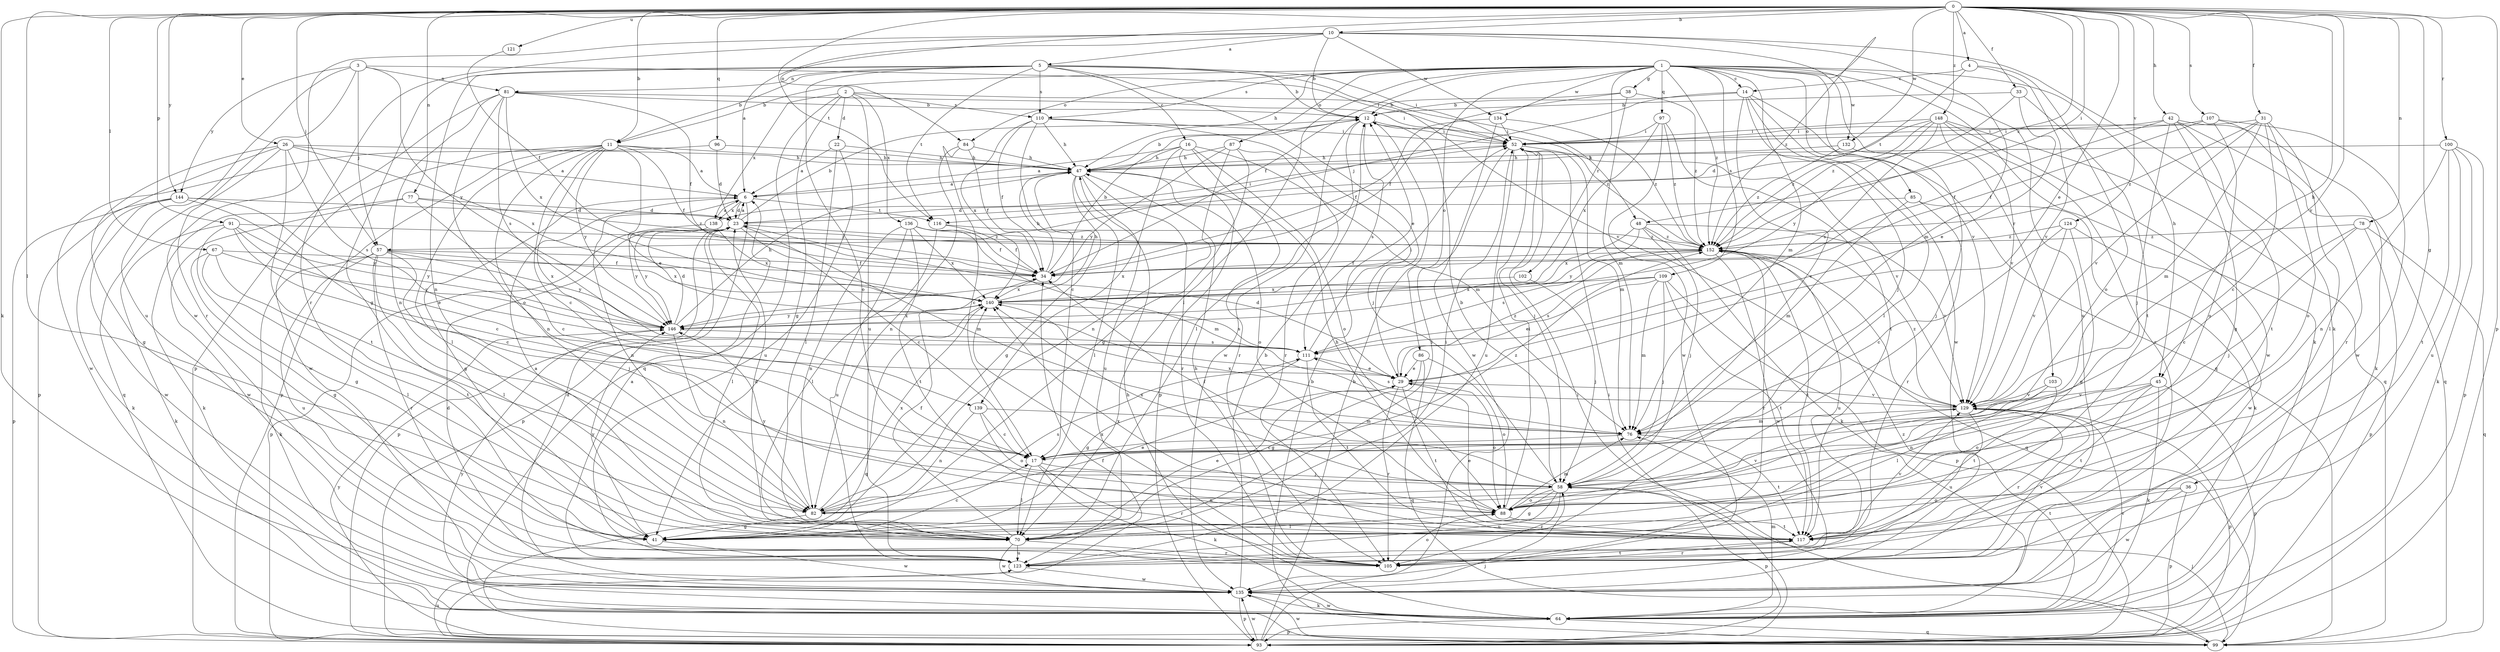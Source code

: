 strict digraph  {
0;
1;
2;
3;
4;
5;
6;
10;
11;
12;
14;
16;
17;
22;
23;
26;
29;
31;
33;
34;
36;
38;
41;
42;
45;
47;
48;
52;
57;
58;
64;
67;
70;
76;
77;
78;
81;
82;
84;
85;
86;
87;
88;
91;
93;
96;
97;
99;
100;
102;
103;
105;
107;
109;
110;
111;
116;
117;
121;
123;
124;
129;
132;
134;
135;
136;
138;
139;
140;
144;
146;
148;
152;
0 -> 4  [label=a];
0 -> 10  [label=b];
0 -> 11  [label=b];
0 -> 26  [label=e];
0 -> 29  [label=e];
0 -> 31  [label=f];
0 -> 33  [label=f];
0 -> 36  [label=g];
0 -> 42  [label=h];
0 -> 45  [label=h];
0 -> 48  [label=i];
0 -> 57  [label=j];
0 -> 64  [label=k];
0 -> 67  [label=l];
0 -> 70  [label=l];
0 -> 77  [label=n];
0 -> 78  [label=n];
0 -> 84  [label=o];
0 -> 91  [label=p];
0 -> 93  [label=p];
0 -> 96  [label=q];
0 -> 100  [label=r];
0 -> 107  [label=s];
0 -> 116  [label=t];
0 -> 121  [label=u];
0 -> 124  [label=v];
0 -> 129  [label=v];
0 -> 132  [label=w];
0 -> 144  [label=y];
0 -> 148  [label=z];
0 -> 152  [label=z];
1 -> 11  [label=b];
1 -> 14  [label=c];
1 -> 34  [label=f];
1 -> 38  [label=g];
1 -> 45  [label=h];
1 -> 47  [label=h];
1 -> 64  [label=k];
1 -> 70  [label=l];
1 -> 76  [label=m];
1 -> 84  [label=o];
1 -> 85  [label=o];
1 -> 86  [label=o];
1 -> 87  [label=o];
1 -> 97  [label=q];
1 -> 102  [label=r];
1 -> 103  [label=r];
1 -> 109  [label=s];
1 -> 110  [label=s];
1 -> 123  [label=u];
1 -> 129  [label=v];
1 -> 132  [label=w];
1 -> 134  [label=w];
1 -> 152  [label=z];
2 -> 22  [label=d];
2 -> 41  [label=g];
2 -> 48  [label=i];
2 -> 99  [label=q];
2 -> 110  [label=s];
2 -> 123  [label=u];
2 -> 136  [label=x];
2 -> 138  [label=x];
3 -> 52  [label=i];
3 -> 57  [label=j];
3 -> 81  [label=n];
3 -> 105  [label=r];
3 -> 123  [label=u];
3 -> 144  [label=y];
3 -> 146  [label=y];
4 -> 14  [label=c];
4 -> 88  [label=o];
4 -> 116  [label=t];
4 -> 129  [label=v];
5 -> 11  [label=b];
5 -> 12  [label=b];
5 -> 16  [label=c];
5 -> 29  [label=e];
5 -> 41  [label=g];
5 -> 52  [label=i];
5 -> 81  [label=n];
5 -> 82  [label=n];
5 -> 88  [label=o];
5 -> 110  [label=s];
5 -> 116  [label=t];
5 -> 129  [label=v];
6 -> 23  [label=d];
6 -> 41  [label=g];
6 -> 82  [label=n];
6 -> 93  [label=p];
6 -> 116  [label=t];
6 -> 138  [label=x];
10 -> 5  [label=a];
10 -> 6  [label=a];
10 -> 12  [label=b];
10 -> 64  [label=k];
10 -> 76  [label=m];
10 -> 105  [label=r];
10 -> 134  [label=w];
10 -> 135  [label=w];
10 -> 152  [label=z];
11 -> 6  [label=a];
11 -> 17  [label=c];
11 -> 29  [label=e];
11 -> 34  [label=f];
11 -> 47  [label=h];
11 -> 70  [label=l];
11 -> 82  [label=n];
11 -> 93  [label=p];
11 -> 135  [label=w];
11 -> 139  [label=x];
11 -> 146  [label=y];
12 -> 52  [label=i];
12 -> 70  [label=l];
12 -> 111  [label=s];
12 -> 135  [label=w];
12 -> 152  [label=z];
14 -> 12  [label=b];
14 -> 17  [label=c];
14 -> 57  [label=j];
14 -> 58  [label=j];
14 -> 70  [label=l];
14 -> 99  [label=q];
14 -> 135  [label=w];
16 -> 6  [label=a];
16 -> 47  [label=h];
16 -> 76  [label=m];
16 -> 88  [label=o];
16 -> 93  [label=p];
16 -> 105  [label=r];
16 -> 139  [label=x];
17 -> 58  [label=j];
17 -> 64  [label=k];
17 -> 70  [label=l];
17 -> 105  [label=r];
17 -> 152  [label=z];
22 -> 6  [label=a];
22 -> 47  [label=h];
22 -> 70  [label=l];
22 -> 123  [label=u];
23 -> 6  [label=a];
23 -> 12  [label=b];
23 -> 17  [label=c];
23 -> 70  [label=l];
23 -> 76  [label=m];
23 -> 93  [label=p];
23 -> 146  [label=y];
23 -> 152  [label=z];
26 -> 6  [label=a];
26 -> 41  [label=g];
26 -> 47  [label=h];
26 -> 93  [label=p];
26 -> 99  [label=q];
26 -> 111  [label=s];
26 -> 117  [label=t];
26 -> 140  [label=x];
29 -> 23  [label=d];
29 -> 88  [label=o];
29 -> 105  [label=r];
29 -> 117  [label=t];
29 -> 129  [label=v];
29 -> 152  [label=z];
31 -> 17  [label=c];
31 -> 52  [label=i];
31 -> 70  [label=l];
31 -> 76  [label=m];
31 -> 88  [label=o];
31 -> 129  [label=v];
31 -> 152  [label=z];
33 -> 12  [label=b];
33 -> 29  [label=e];
33 -> 117  [label=t];
33 -> 152  [label=z];
34 -> 12  [label=b];
34 -> 47  [label=h];
34 -> 140  [label=x];
36 -> 88  [label=o];
36 -> 93  [label=p];
36 -> 117  [label=t];
36 -> 135  [label=w];
38 -> 12  [label=b];
38 -> 34  [label=f];
38 -> 76  [label=m];
38 -> 152  [label=z];
41 -> 17  [label=c];
41 -> 135  [label=w];
41 -> 146  [label=y];
42 -> 34  [label=f];
42 -> 41  [label=g];
42 -> 52  [label=i];
42 -> 58  [label=j];
42 -> 64  [label=k];
42 -> 99  [label=q];
42 -> 117  [label=t];
45 -> 64  [label=k];
45 -> 82  [label=n];
45 -> 88  [label=o];
45 -> 93  [label=p];
45 -> 117  [label=t];
45 -> 129  [label=v];
47 -> 6  [label=a];
47 -> 12  [label=b];
47 -> 41  [label=g];
47 -> 70  [label=l];
47 -> 88  [label=o];
47 -> 105  [label=r];
47 -> 123  [label=u];
48 -> 58  [label=j];
48 -> 64  [label=k];
48 -> 129  [label=v];
48 -> 140  [label=x];
48 -> 146  [label=y];
48 -> 152  [label=z];
52 -> 47  [label=h];
52 -> 58  [label=j];
52 -> 70  [label=l];
52 -> 76  [label=m];
52 -> 123  [label=u];
52 -> 129  [label=v];
57 -> 34  [label=f];
57 -> 58  [label=j];
57 -> 64  [label=k];
57 -> 70  [label=l];
57 -> 105  [label=r];
57 -> 123  [label=u];
57 -> 140  [label=x];
57 -> 146  [label=y];
58 -> 12  [label=b];
58 -> 34  [label=f];
58 -> 41  [label=g];
58 -> 82  [label=n];
58 -> 88  [label=o];
58 -> 93  [label=p];
58 -> 105  [label=r];
58 -> 123  [label=u];
58 -> 140  [label=x];
64 -> 47  [label=h];
64 -> 76  [label=m];
64 -> 93  [label=p];
64 -> 99  [label=q];
64 -> 129  [label=v];
64 -> 135  [label=w];
64 -> 146  [label=y];
64 -> 152  [label=z];
67 -> 34  [label=f];
67 -> 41  [label=g];
67 -> 70  [label=l];
67 -> 117  [label=t];
67 -> 146  [label=y];
70 -> 6  [label=a];
70 -> 23  [label=d];
70 -> 29  [label=e];
70 -> 34  [label=f];
70 -> 52  [label=i];
70 -> 105  [label=r];
70 -> 123  [label=u];
70 -> 135  [label=w];
76 -> 17  [label=c];
76 -> 117  [label=t];
76 -> 140  [label=x];
77 -> 17  [label=c];
77 -> 23  [label=d];
77 -> 64  [label=k];
77 -> 135  [label=w];
77 -> 152  [label=z];
78 -> 17  [label=c];
78 -> 58  [label=j];
78 -> 93  [label=p];
78 -> 99  [label=q];
78 -> 152  [label=z];
81 -> 12  [label=b];
81 -> 34  [label=f];
81 -> 52  [label=i];
81 -> 82  [label=n];
81 -> 88  [label=o];
81 -> 93  [label=p];
81 -> 111  [label=s];
81 -> 140  [label=x];
82 -> 29  [label=e];
82 -> 41  [label=g];
82 -> 111  [label=s];
82 -> 140  [label=x];
82 -> 146  [label=y];
84 -> 17  [label=c];
84 -> 34  [label=f];
84 -> 47  [label=h];
84 -> 82  [label=n];
85 -> 23  [label=d];
85 -> 64  [label=k];
85 -> 76  [label=m];
85 -> 105  [label=r];
86 -> 29  [label=e];
86 -> 41  [label=g];
86 -> 88  [label=o];
86 -> 99  [label=q];
87 -> 41  [label=g];
87 -> 47  [label=h];
87 -> 82  [label=n];
87 -> 105  [label=r];
87 -> 146  [label=y];
88 -> 47  [label=h];
88 -> 52  [label=i];
88 -> 70  [label=l];
88 -> 76  [label=m];
88 -> 117  [label=t];
88 -> 129  [label=v];
91 -> 17  [label=c];
91 -> 29  [label=e];
91 -> 41  [label=g];
91 -> 64  [label=k];
91 -> 146  [label=y];
91 -> 152  [label=z];
93 -> 12  [label=b];
93 -> 34  [label=f];
93 -> 52  [label=i];
93 -> 58  [label=j];
93 -> 123  [label=u];
93 -> 135  [label=w];
96 -> 23  [label=d];
96 -> 47  [label=h];
96 -> 135  [label=w];
97 -> 52  [label=i];
97 -> 117  [label=t];
97 -> 135  [label=w];
97 -> 140  [label=x];
97 -> 152  [label=z];
99 -> 12  [label=b];
99 -> 52  [label=i];
99 -> 58  [label=j];
99 -> 135  [label=w];
99 -> 146  [label=y];
100 -> 47  [label=h];
100 -> 64  [label=k];
100 -> 82  [label=n];
100 -> 93  [label=p];
100 -> 117  [label=t];
100 -> 123  [label=u];
102 -> 58  [label=j];
102 -> 140  [label=x];
103 -> 70  [label=l];
103 -> 117  [label=t];
103 -> 129  [label=v];
105 -> 47  [label=h];
105 -> 88  [label=o];
105 -> 117  [label=t];
105 -> 129  [label=v];
105 -> 140  [label=x];
107 -> 34  [label=f];
107 -> 52  [label=i];
107 -> 88  [label=o];
107 -> 105  [label=r];
107 -> 135  [label=w];
109 -> 29  [label=e];
109 -> 58  [label=j];
109 -> 76  [label=m];
109 -> 93  [label=p];
109 -> 111  [label=s];
109 -> 117  [label=t];
109 -> 140  [label=x];
110 -> 17  [label=c];
110 -> 34  [label=f];
110 -> 47  [label=h];
110 -> 52  [label=i];
110 -> 58  [label=j];
110 -> 140  [label=x];
111 -> 29  [label=e];
111 -> 41  [label=g];
111 -> 52  [label=i];
111 -> 117  [label=t];
116 -> 34  [label=f];
116 -> 70  [label=l];
116 -> 152  [label=z];
117 -> 29  [label=e];
117 -> 105  [label=r];
117 -> 129  [label=v];
117 -> 140  [label=x];
121 -> 34  [label=f];
123 -> 6  [label=a];
123 -> 23  [label=d];
123 -> 135  [label=w];
124 -> 17  [label=c];
124 -> 41  [label=g];
124 -> 129  [label=v];
124 -> 135  [label=w];
124 -> 152  [label=z];
129 -> 76  [label=m];
129 -> 93  [label=p];
129 -> 105  [label=r];
129 -> 111  [label=s];
129 -> 123  [label=u];
129 -> 152  [label=z];
132 -> 47  [label=h];
132 -> 58  [label=j];
132 -> 152  [label=z];
134 -> 34  [label=f];
134 -> 52  [label=i];
134 -> 135  [label=w];
134 -> 152  [label=z];
135 -> 12  [label=b];
135 -> 23  [label=d];
135 -> 64  [label=k];
135 -> 93  [label=p];
136 -> 34  [label=f];
136 -> 76  [label=m];
136 -> 82  [label=n];
136 -> 117  [label=t];
136 -> 123  [label=u];
136 -> 140  [label=x];
136 -> 152  [label=z];
138 -> 6  [label=a];
138 -> 52  [label=i];
138 -> 93  [label=p];
138 -> 140  [label=x];
138 -> 146  [label=y];
139 -> 17  [label=c];
139 -> 76  [label=m];
139 -> 82  [label=n];
139 -> 88  [label=o];
140 -> 47  [label=h];
140 -> 99  [label=q];
140 -> 111  [label=s];
140 -> 146  [label=y];
144 -> 17  [label=c];
144 -> 23  [label=d];
144 -> 64  [label=k];
144 -> 93  [label=p];
144 -> 135  [label=w];
144 -> 146  [label=y];
146 -> 23  [label=d];
146 -> 47  [label=h];
146 -> 82  [label=n];
146 -> 111  [label=s];
146 -> 140  [label=x];
148 -> 23  [label=d];
148 -> 52  [label=i];
148 -> 99  [label=q];
148 -> 105  [label=r];
148 -> 111  [label=s];
148 -> 129  [label=v];
148 -> 135  [label=w];
148 -> 146  [label=y];
148 -> 152  [label=z];
152 -> 34  [label=f];
152 -> 99  [label=q];
152 -> 105  [label=r];
152 -> 111  [label=s];
152 -> 117  [label=t];
152 -> 123  [label=u];
152 -> 135  [label=w];
}

